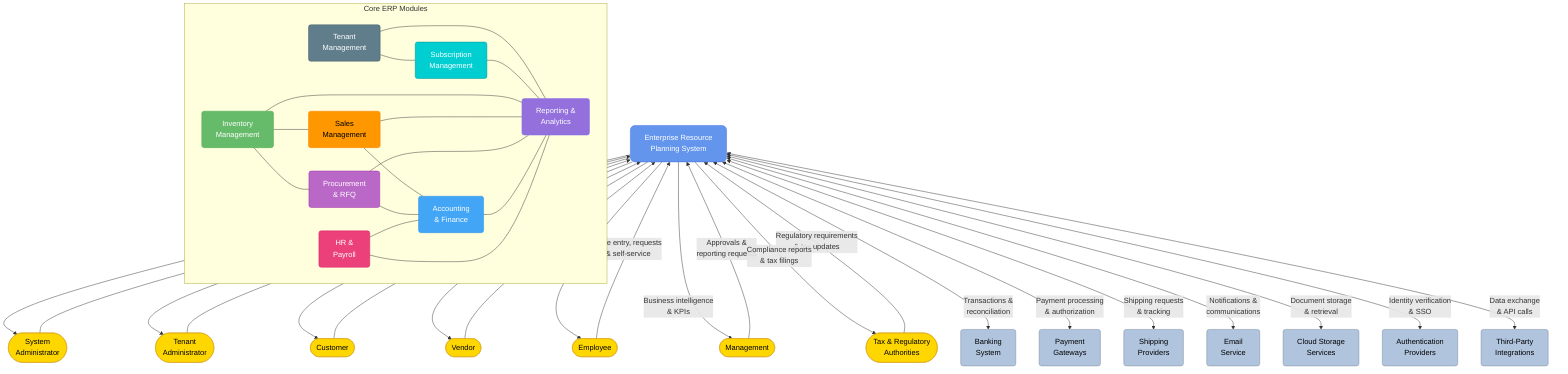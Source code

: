 flowchart TD
    %% Main ERP System
    ERP[Enterprise Resource\nPlanning System]:::system
    
    %% External entities
    SA([System\nAdministrator]):::external
    TA([Tenant\nAdministrator]):::external
    CU([Customer]):::external
    VE([Vendor]):::external
    EM([Employee]):::external
    MG([Management]):::external
    TX([Tax & Regulatory\nAuthorities]):::external
    
    %% External systems
    BANK[Banking\nSystem]:::external_system
    PAY[Payment\nGateways]:::external_system
    SHIP[Shipping\nProviders]:::external_system
    EMAIL[Email\nService]:::external_system
    CLOUD[Cloud Storage\nServices]:::external_system
    AUTH[Authentication\nProviders]:::external_system
    INTG[Third-Party\nIntegrations]:::external_system
    
    %% Core modules within ERP
    subgraph CoreModules[Core ERP Modules]
        TM[Tenant\nManagement]:::core
        SM[Subscription\nManagement]:::subscription
        IM[Inventory\nManagement]:::inventory
        SL[Sales\nManagement]:::sales
        PC[Procurement\n& RFQ]:::procurement
        AC[Accounting\n& Finance]:::accounting
        HR[HR &\nPayroll]:::hr
        RP[Reporting &\nAnalytics]:::reporting
    end
    
    %% External entity connections to ERP
    SA -->|System configuration\n& maintenance| ERP
    TA -->|Tenant configuration\n& administration| ERP
    CU -->|Orders, payments\n& inquiries| ERP
    VE -->|Quotes, invoices\n& deliveries| ERP
    EM -->|Time entry, requests\n& self-service| ERP
    MG -->|Approvals &\nreporting requests| ERP
    TX -->|Regulatory requirements\n& tax updates| ERP
    
    ERP -->|System access\n& reports| SA
    ERP -->|Tenant dashboard\n& controls| TA
    ERP -->|Order confirmations\n& invoices| CU
    ERP -->|Purchase orders\n& payments| VE
    ERP -->|Pay statements\n& company info| EM
    ERP -->|Business intelligence\n& KPIs| MG
    ERP -->|Compliance reports\n& tax filings| TX
    
    %% External system connections
    ERP <-->|Transactions &\nreconciliation| BANK
    ERP <-->|Payment processing\n& authorization| PAY
    ERP <-->|Shipping requests\n& tracking| SHIP
    ERP <-->|Notifications &\ncommunications| EMAIL
    ERP <-->|Document storage\n& retrieval| CLOUD
    ERP <-->|Identity verification\n& SSO| AUTH
    ERP <-->|Data exchange\n& API calls| INTG
    
    %% Module interconnections (simplified for clarity)
    TM --- SM
    IM --- SL
    IM --- PC
    SL --- AC
    PC --- AC
    HR --- AC
    TM --- RP
    SM --- RP
    IM --- RP
    SL --- RP
    PC --- RP
    AC --- RP
    HR --- RP
    
    %% Styles
    classDef system fill:#6495ED,stroke:#4169E1,color:white,rx:10,ry:10
    classDef core fill:#607D8B,stroke:#455A64,color:white,rx:5,ry:5
    classDef subscription fill:#00CED1,stroke:#008B8B,color:white,rx:5,ry:5
    classDef inventory fill:#66BB6A,stroke:#43A047,color:white,rx:5,ry:5
    classDef sales fill:#FF9800,stroke:#F57C00,color:black,rx:5,ry:5
    classDef procurement fill:#BA68C8,stroke:#9C27B0,color:white,rx:5,ry:5
    classDef accounting fill:#42A5F5,stroke:#1E88E5,color:white,rx:5,ry:5
    classDef hr fill:#EC407A,stroke:#D81B60,color:white,rx:5,ry:5
    classDef reporting fill:#9370DB,stroke:#7B68EE,color:white,rx:5,ry:5
    classDef external fill:#FFD700,stroke:#DAA520,color:black,rx:5,ry:5,shape:stadium
    classDef external_system fill:#B0C4DE,stroke:#778899,color:black,rx:5,ry:5